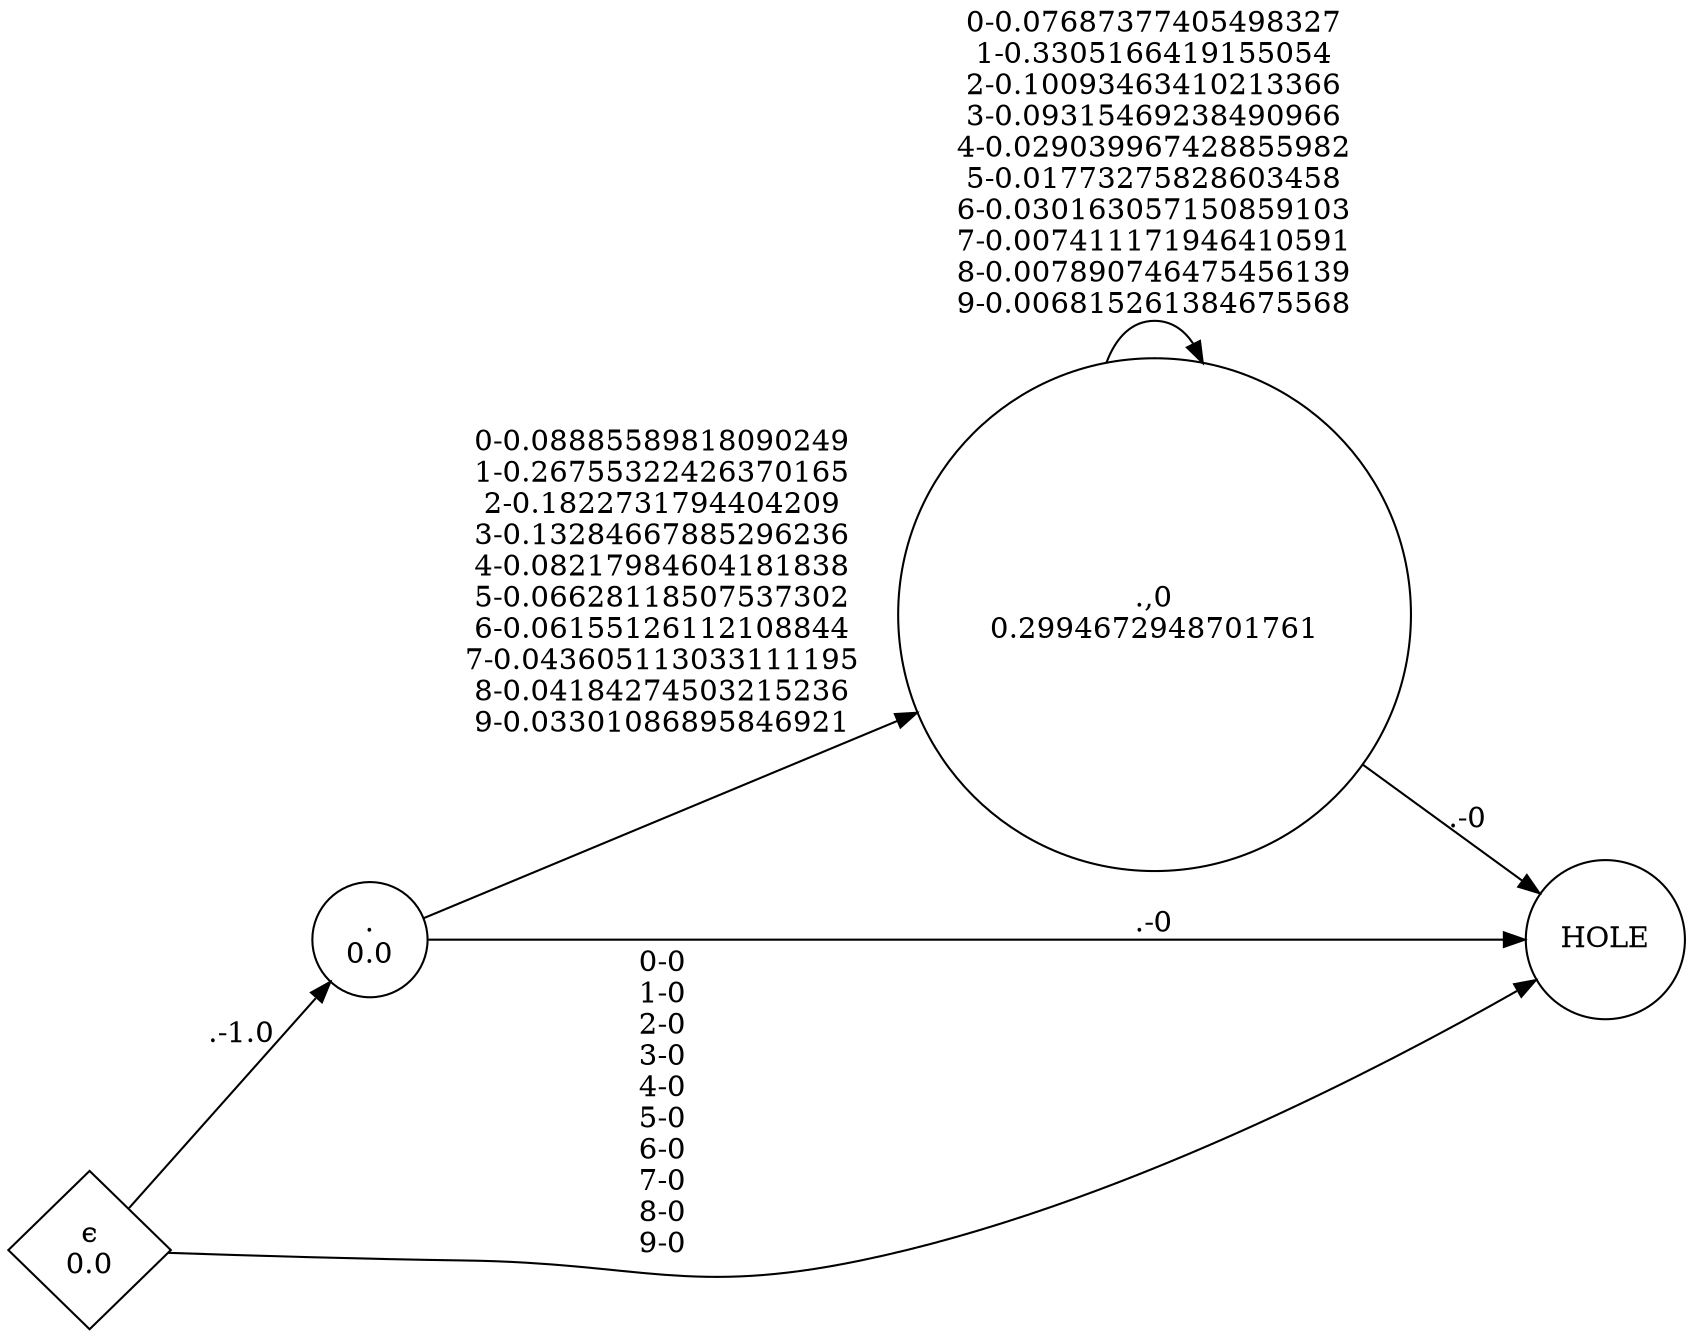 digraph weighted_automaton {
	margin=0 rankdir=LR size=15
	node [shape=circle]
	"." [label=".
0.0"]
	"." -> ".,0" [label="0-0.08885589818090249
1-0.26755322426370165
2-0.1822731794404209
3-0.13284667885296236
4-0.08217984604181838
5-0.06628118507537302
6-0.06155126112108844
7-0.043605113033111195
8-0.04184274503215236
9-0.03301086895846921"]
	"." -> HOLE [label=".-0"]
	".,0" [label=".,0
0.2994672948701761"]
	".,0" -> ".,0" [label="0-0.07687377405498327
1-0.3305166419155054
2-0.10093463410213366
3-0.09315469238490966
4-0.029039967428855982
5-0.01773275828603458
6-0.030163057150859103
7-0.007411171946410591
8-0.007890746475456139
9-0.006815261384675568"]
	".,0" -> HOLE [label=".-0"]
	"ϵ" [label="ϵ
0.0" shape=diamond]
	"ϵ" -> "." [label=".-1.0"]
	"ϵ" -> HOLE [label="0-0
1-0
2-0
3-0
4-0
5-0
6-0
7-0
8-0
9-0"]
}

